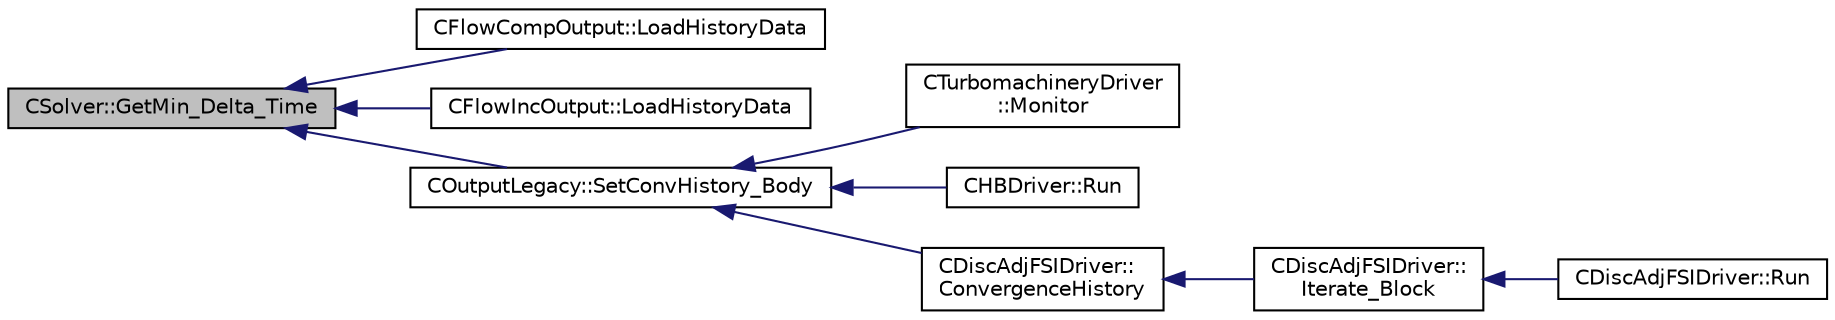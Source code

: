 digraph "CSolver::GetMin_Delta_Time"
{
  edge [fontname="Helvetica",fontsize="10",labelfontname="Helvetica",labelfontsize="10"];
  node [fontname="Helvetica",fontsize="10",shape=record];
  rankdir="LR";
  Node1624 [label="CSolver::GetMin_Delta_Time",height=0.2,width=0.4,color="black", fillcolor="grey75", style="filled", fontcolor="black"];
  Node1624 -> Node1625 [dir="back",color="midnightblue",fontsize="10",style="solid",fontname="Helvetica"];
  Node1625 [label="CFlowCompOutput::LoadHistoryData",height=0.2,width=0.4,color="black", fillcolor="white", style="filled",URL="$class_c_flow_comp_output.html#a393cb19a691990ee6e88f844eccc79ed",tooltip="Load the history output field values. "];
  Node1624 -> Node1626 [dir="back",color="midnightblue",fontsize="10",style="solid",fontname="Helvetica"];
  Node1626 [label="CFlowIncOutput::LoadHistoryData",height=0.2,width=0.4,color="black", fillcolor="white", style="filled",URL="$class_c_flow_inc_output.html#a466112efa2e3a89cdd2456701a0480b5",tooltip="Load the history output field values. "];
  Node1624 -> Node1627 [dir="back",color="midnightblue",fontsize="10",style="solid",fontname="Helvetica"];
  Node1627 [label="COutputLegacy::SetConvHistory_Body",height=0.2,width=0.4,color="black", fillcolor="white", style="filled",URL="$class_c_output_legacy.html#a217cc0d778a3828499189a9debee47c6",tooltip="Write the history file and the convergence on the screen for serial computations. ..."];
  Node1627 -> Node1628 [dir="back",color="midnightblue",fontsize="10",style="solid",fontname="Helvetica"];
  Node1628 [label="CTurbomachineryDriver\l::Monitor",height=0.2,width=0.4,color="black", fillcolor="white", style="filled",URL="$class_c_turbomachinery_driver.html#a41d7b50bbacef68eb5436293ebb2da4f",tooltip="Monitor the computation. "];
  Node1627 -> Node1629 [dir="back",color="midnightblue",fontsize="10",style="solid",fontname="Helvetica"];
  Node1629 [label="CHBDriver::Run",height=0.2,width=0.4,color="black", fillcolor="white", style="filled",URL="$class_c_h_b_driver.html#a98c0448a8e0404845ee54e25b62eaea9",tooltip="Run a single iteration of a Harmonic Balance problem. "];
  Node1627 -> Node1630 [dir="back",color="midnightblue",fontsize="10",style="solid",fontname="Helvetica"];
  Node1630 [label="CDiscAdjFSIDriver::\lConvergenceHistory",height=0.2,width=0.4,color="black", fillcolor="white", style="filled",URL="$class_c_disc_adj_f_s_i_driver.html#a139dfa2442613879f2b15f28a09c2bd5",tooltip="Output the convergence history. "];
  Node1630 -> Node1631 [dir="back",color="midnightblue",fontsize="10",style="solid",fontname="Helvetica"];
  Node1631 [label="CDiscAdjFSIDriver::\lIterate_Block",height=0.2,width=0.4,color="black", fillcolor="white", style="filled",URL="$class_c_disc_adj_f_s_i_driver.html#a84949f139fa795b7d34d6ff77e82eb5c",tooltip="Iterate a certain block for adjoint FSI - may be the whole set of variables or independent and subite..."];
  Node1631 -> Node1632 [dir="back",color="midnightblue",fontsize="10",style="solid",fontname="Helvetica"];
  Node1632 [label="CDiscAdjFSIDriver::Run",height=0.2,width=0.4,color="black", fillcolor="white", style="filled",URL="$class_c_disc_adj_f_s_i_driver.html#a2e965d6e9c4dcfc296077cae225cab21",tooltip="Run a Discrete Adjoint iteration for the FSI problem. "];
}
